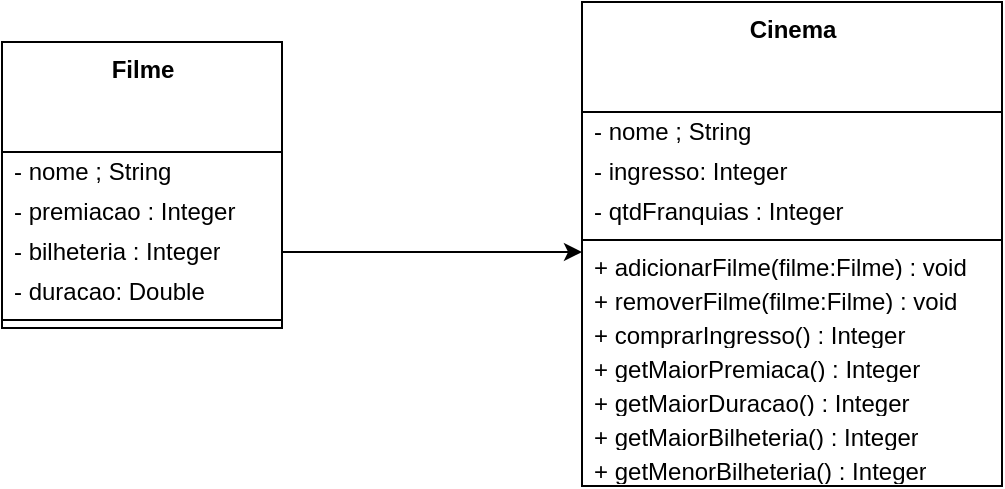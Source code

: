 <mxfile version="17.5.0" type="github">
  <diagram id="ThEkM9ORdjrjRPQTy-0T" name="Page-1">
    <mxGraphModel dx="868" dy="423" grid="1" gridSize="10" guides="1" tooltips="1" connect="1" arrows="1" fold="1" page="1" pageScale="1" pageWidth="827" pageHeight="1169" math="0" shadow="0">
      <root>
        <mxCell id="0" />
        <mxCell id="1" parent="0" />
        <mxCell id="_L86Ak9_L4mIosgFrrMa-2" value="&lt;b&gt;Filme&lt;/b&gt;" style="swimlane;fontStyle=0;align=center;verticalAlign=top;childLayout=stackLayout;horizontal=1;startSize=55;horizontalStack=0;resizeParent=1;resizeParentMax=0;resizeLast=0;collapsible=0;marginBottom=0;html=1;" vertex="1" parent="1">
          <mxGeometry x="80" y="100" width="140" height="143" as="geometry" />
        </mxCell>
        <mxCell id="_L86Ak9_L4mIosgFrrMa-3" value="- nome ; String" style="text;html=1;strokeColor=none;fillColor=none;align=left;verticalAlign=middle;spacingLeft=4;spacingRight=4;overflow=hidden;rotatable=0;points=[[0,0.5],[1,0.5]];portConstraint=eastwest;" vertex="1" parent="_L86Ak9_L4mIosgFrrMa-2">
          <mxGeometry y="55" width="140" height="20" as="geometry" />
        </mxCell>
        <mxCell id="_L86Ak9_L4mIosgFrrMa-4" value="- premiacao : Integer&lt;span style=&quot;white-space: pre&quot;&gt;	&lt;/span&gt;" style="text;html=1;strokeColor=none;fillColor=none;align=left;verticalAlign=middle;spacingLeft=4;spacingRight=4;overflow=hidden;rotatable=0;points=[[0,0.5],[1,0.5]];portConstraint=eastwest;" vertex="1" parent="_L86Ak9_L4mIosgFrrMa-2">
          <mxGeometry y="75" width="140" height="20" as="geometry" />
        </mxCell>
        <mxCell id="_L86Ak9_L4mIosgFrrMa-6" value="- bilheteria : Integer" style="text;html=1;strokeColor=none;fillColor=none;align=left;verticalAlign=middle;spacingLeft=4;spacingRight=4;overflow=hidden;rotatable=0;points=[[0,0.5],[1,0.5]];portConstraint=eastwest;" vertex="1" parent="_L86Ak9_L4mIosgFrrMa-2">
          <mxGeometry y="95" width="140" height="20" as="geometry" />
        </mxCell>
        <mxCell id="_L86Ak9_L4mIosgFrrMa-12" value="- duracao: Double" style="text;html=1;strokeColor=none;fillColor=none;align=left;verticalAlign=middle;spacingLeft=4;spacingRight=4;overflow=hidden;rotatable=0;points=[[0,0.5],[1,0.5]];portConstraint=eastwest;" vertex="1" parent="_L86Ak9_L4mIosgFrrMa-2">
          <mxGeometry y="115" width="140" height="20" as="geometry" />
        </mxCell>
        <mxCell id="_L86Ak9_L4mIosgFrrMa-7" value="" style="line;strokeWidth=1;fillColor=none;align=left;verticalAlign=middle;spacingTop=-1;spacingLeft=3;spacingRight=3;rotatable=0;labelPosition=right;points=[];portConstraint=eastwest;" vertex="1" parent="_L86Ak9_L4mIosgFrrMa-2">
          <mxGeometry y="135" width="140" height="8" as="geometry" />
        </mxCell>
        <mxCell id="_L86Ak9_L4mIosgFrrMa-13" value="&lt;b&gt;Cinema&lt;/b&gt;" style="swimlane;fontStyle=0;align=center;verticalAlign=top;childLayout=stackLayout;horizontal=1;startSize=55;horizontalStack=0;resizeParent=1;resizeParentMax=0;resizeLast=0;collapsible=0;marginBottom=0;html=1;" vertex="1" parent="1">
          <mxGeometry x="370" y="80" width="210" height="242" as="geometry" />
        </mxCell>
        <mxCell id="_L86Ak9_L4mIosgFrrMa-14" value="- nome ; String" style="text;html=1;strokeColor=none;fillColor=none;align=left;verticalAlign=middle;spacingLeft=4;spacingRight=4;overflow=hidden;rotatable=0;points=[[0,0.5],[1,0.5]];portConstraint=eastwest;" vertex="1" parent="_L86Ak9_L4mIosgFrrMa-13">
          <mxGeometry y="55" width="210" height="20" as="geometry" />
        </mxCell>
        <mxCell id="_L86Ak9_L4mIosgFrrMa-15" value="- ingresso: Integer&lt;span style=&quot;white-space: pre&quot;&gt;	&lt;/span&gt;" style="text;html=1;strokeColor=none;fillColor=none;align=left;verticalAlign=middle;spacingLeft=4;spacingRight=4;overflow=hidden;rotatable=0;points=[[0,0.5],[1,0.5]];portConstraint=eastwest;" vertex="1" parent="_L86Ak9_L4mIosgFrrMa-13">
          <mxGeometry y="75" width="210" height="20" as="geometry" />
        </mxCell>
        <mxCell id="_L86Ak9_L4mIosgFrrMa-16" value="- qtdFranquias : Integer" style="text;html=1;strokeColor=none;fillColor=none;align=left;verticalAlign=middle;spacingLeft=4;spacingRight=4;overflow=hidden;rotatable=0;points=[[0,0.5],[1,0.5]];portConstraint=eastwest;" vertex="1" parent="_L86Ak9_L4mIosgFrrMa-13">
          <mxGeometry y="95" width="210" height="20" as="geometry" />
        </mxCell>
        <mxCell id="_L86Ak9_L4mIosgFrrMa-19" value="" style="line;strokeWidth=1;fillColor=none;align=left;verticalAlign=middle;spacingTop=-1;spacingLeft=3;spacingRight=3;rotatable=0;labelPosition=right;points=[];portConstraint=eastwest;" vertex="1" parent="_L86Ak9_L4mIosgFrrMa-13">
          <mxGeometry y="115" width="210" height="8" as="geometry" />
        </mxCell>
        <mxCell id="_L86Ak9_L4mIosgFrrMa-21" value="+ adicionarFilme(filme:Filme) : void" style="text;html=1;strokeColor=none;fillColor=none;align=left;verticalAlign=middle;spacingLeft=4;spacingRight=4;overflow=hidden;rotatable=0;points=[[0,0.5],[1,0.5]];portConstraint=eastwest;" vertex="1" parent="_L86Ak9_L4mIosgFrrMa-13">
          <mxGeometry y="123" width="210" height="17" as="geometry" />
        </mxCell>
        <mxCell id="_L86Ak9_L4mIosgFrrMa-25" value="+ removerFilme(filme:Filme) : void" style="text;html=1;strokeColor=none;fillColor=none;align=left;verticalAlign=middle;spacingLeft=4;spacingRight=4;overflow=hidden;rotatable=0;points=[[0,0.5],[1,0.5]];portConstraint=eastwest;" vertex="1" parent="_L86Ak9_L4mIosgFrrMa-13">
          <mxGeometry y="140" width="210" height="17" as="geometry" />
        </mxCell>
        <mxCell id="_L86Ak9_L4mIosgFrrMa-26" value="+ comprarIngresso() : Integer" style="text;html=1;strokeColor=none;fillColor=none;align=left;verticalAlign=middle;spacingLeft=4;spacingRight=4;overflow=hidden;rotatable=0;points=[[0,0.5],[1,0.5]];portConstraint=eastwest;" vertex="1" parent="_L86Ak9_L4mIosgFrrMa-13">
          <mxGeometry y="157" width="210" height="17" as="geometry" />
        </mxCell>
        <mxCell id="_L86Ak9_L4mIosgFrrMa-27" value="+ getMaiorPremiaca() : Integer" style="text;html=1;strokeColor=none;fillColor=none;align=left;verticalAlign=middle;spacingLeft=4;spacingRight=4;overflow=hidden;rotatable=0;points=[[0,0.5],[1,0.5]];portConstraint=eastwest;" vertex="1" parent="_L86Ak9_L4mIosgFrrMa-13">
          <mxGeometry y="174" width="210" height="17" as="geometry" />
        </mxCell>
        <mxCell id="_L86Ak9_L4mIosgFrrMa-28" value="+ getMaiorDuracao() : Integer" style="text;html=1;strokeColor=none;fillColor=none;align=left;verticalAlign=middle;spacingLeft=4;spacingRight=4;overflow=hidden;rotatable=0;points=[[0,0.5],[1,0.5]];portConstraint=eastwest;" vertex="1" parent="_L86Ak9_L4mIosgFrrMa-13">
          <mxGeometry y="191" width="210" height="17" as="geometry" />
        </mxCell>
        <mxCell id="_L86Ak9_L4mIosgFrrMa-29" value="+ getMaiorBilheteria() : Integer" style="text;html=1;strokeColor=none;fillColor=none;align=left;verticalAlign=middle;spacingLeft=4;spacingRight=4;overflow=hidden;rotatable=0;points=[[0,0.5],[1,0.5]];portConstraint=eastwest;" vertex="1" parent="_L86Ak9_L4mIosgFrrMa-13">
          <mxGeometry y="208" width="210" height="17" as="geometry" />
        </mxCell>
        <mxCell id="_L86Ak9_L4mIosgFrrMa-30" value="+ getMenorBilheteria() : Integer" style="text;html=1;strokeColor=none;fillColor=none;align=left;verticalAlign=middle;spacingLeft=4;spacingRight=4;overflow=hidden;rotatable=0;points=[[0,0.5],[1,0.5]];portConstraint=eastwest;" vertex="1" parent="_L86Ak9_L4mIosgFrrMa-13">
          <mxGeometry y="225" width="210" height="17" as="geometry" />
        </mxCell>
        <mxCell id="_L86Ak9_L4mIosgFrrMa-24" style="edgeStyle=orthogonalEdgeStyle;rounded=0;orthogonalLoop=1;jettySize=auto;html=1;exitX=1;exitY=0.5;exitDx=0;exitDy=0;" edge="1" parent="1" source="_L86Ak9_L4mIosgFrrMa-6">
          <mxGeometry relative="1" as="geometry">
            <mxPoint x="370" y="205" as="targetPoint" />
          </mxGeometry>
        </mxCell>
      </root>
    </mxGraphModel>
  </diagram>
</mxfile>

